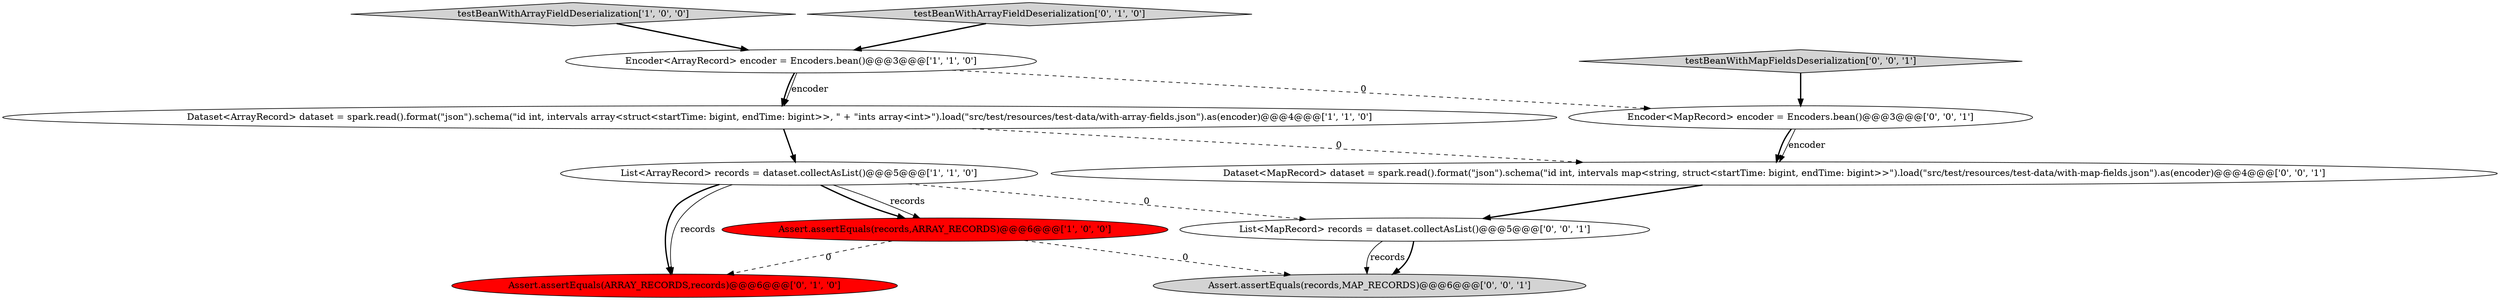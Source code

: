 digraph {
0 [style = filled, label = "Dataset<ArrayRecord> dataset = spark.read().format(\"json\").schema(\"id int, intervals array<struct<startTime: bigint, endTime: bigint>>, \" + \"ints array<int>\").load(\"src/test/resources/test-data/with-array-fields.json\").as(encoder)@@@4@@@['1', '1', '0']", fillcolor = white, shape = ellipse image = "AAA0AAABBB1BBB"];
3 [style = filled, label = "testBeanWithArrayFieldDeserialization['1', '0', '0']", fillcolor = lightgray, shape = diamond image = "AAA0AAABBB1BBB"];
8 [style = filled, label = "Assert.assertEquals(records,MAP_RECORDS)@@@6@@@['0', '0', '1']", fillcolor = lightgray, shape = ellipse image = "AAA0AAABBB3BBB"];
5 [style = filled, label = "Assert.assertEquals(ARRAY_RECORDS,records)@@@6@@@['0', '1', '0']", fillcolor = red, shape = ellipse image = "AAA1AAABBB2BBB"];
4 [style = filled, label = "Assert.assertEquals(records,ARRAY_RECORDS)@@@6@@@['1', '0', '0']", fillcolor = red, shape = ellipse image = "AAA1AAABBB1BBB"];
6 [style = filled, label = "testBeanWithArrayFieldDeserialization['0', '1', '0']", fillcolor = lightgray, shape = diamond image = "AAA0AAABBB2BBB"];
9 [style = filled, label = "testBeanWithMapFieldsDeserialization['0', '0', '1']", fillcolor = lightgray, shape = diamond image = "AAA0AAABBB3BBB"];
2 [style = filled, label = "List<ArrayRecord> records = dataset.collectAsList()@@@5@@@['1', '1', '0']", fillcolor = white, shape = ellipse image = "AAA0AAABBB1BBB"];
10 [style = filled, label = "Encoder<MapRecord> encoder = Encoders.bean()@@@3@@@['0', '0', '1']", fillcolor = white, shape = ellipse image = "AAA0AAABBB3BBB"];
7 [style = filled, label = "List<MapRecord> records = dataset.collectAsList()@@@5@@@['0', '0', '1']", fillcolor = white, shape = ellipse image = "AAA0AAABBB3BBB"];
11 [style = filled, label = "Dataset<MapRecord> dataset = spark.read().format(\"json\").schema(\"id int, intervals map<string, struct<startTime: bigint, endTime: bigint>>\").load(\"src/test/resources/test-data/with-map-fields.json\").as(encoder)@@@4@@@['0', '0', '1']", fillcolor = white, shape = ellipse image = "AAA0AAABBB3BBB"];
1 [style = filled, label = "Encoder<ArrayRecord> encoder = Encoders.bean()@@@3@@@['1', '1', '0']", fillcolor = white, shape = ellipse image = "AAA0AAABBB1BBB"];
4->5 [style = dashed, label="0"];
2->5 [style = solid, label="records"];
6->1 [style = bold, label=""];
7->8 [style = solid, label="records"];
2->5 [style = bold, label=""];
11->7 [style = bold, label=""];
1->0 [style = bold, label=""];
1->10 [style = dashed, label="0"];
9->10 [style = bold, label=""];
0->11 [style = dashed, label="0"];
3->1 [style = bold, label=""];
10->11 [style = solid, label="encoder"];
7->8 [style = bold, label=""];
2->7 [style = dashed, label="0"];
2->4 [style = bold, label=""];
4->8 [style = dashed, label="0"];
1->0 [style = solid, label="encoder"];
2->4 [style = solid, label="records"];
0->2 [style = bold, label=""];
10->11 [style = bold, label=""];
}
